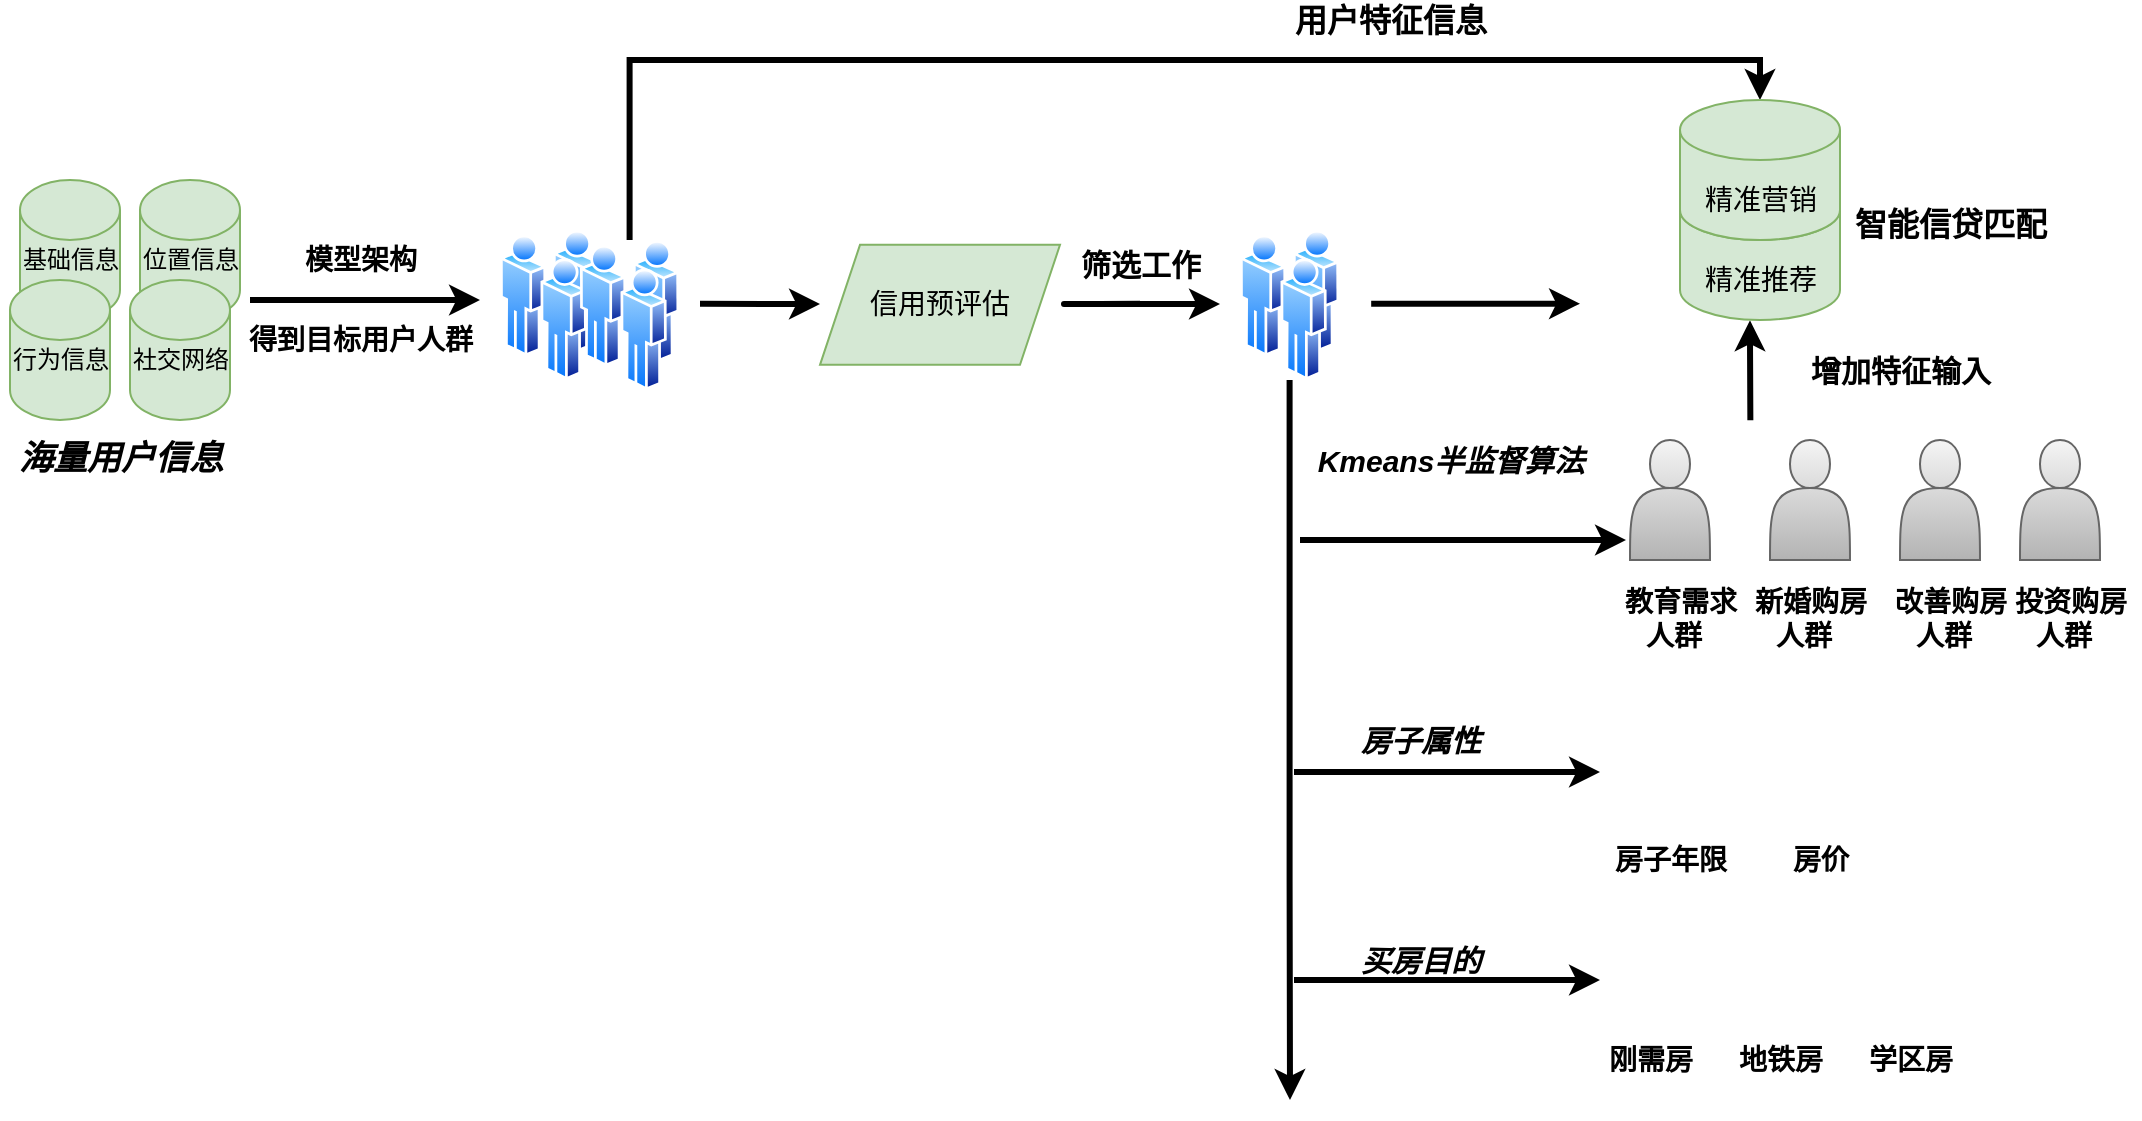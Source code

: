 <mxfile version="14.6.5" type="github">
  <diagram id="mcCv0GpQHg0dAtVWoG17" name="Page-3">
    <mxGraphModel dx="936" dy="457" grid="1" gridSize="10" guides="1" tooltips="1" connect="1" arrows="1" fold="1" page="1" pageScale="1" pageWidth="827" pageHeight="1169" math="0" shadow="0">
      <root>
        <mxCell id="mdPBTtwXBfCL-VPs6jp8-0" />
        <mxCell id="mdPBTtwXBfCL-VPs6jp8-1" parent="mdPBTtwXBfCL-VPs6jp8-0" />
        <mxCell id="gPFRPEWvYXiCv_8Pw6VX-2" value="" style="shape=cylinder3;whiteSpace=wrap;html=1;boundedLbl=1;backgroundOutline=1;size=15;fillColor=#d5e8d4;strokeColor=#82b366;" parent="mdPBTtwXBfCL-VPs6jp8-1" vertex="1">
          <mxGeometry x="60" y="240" width="50" height="70" as="geometry" />
        </mxCell>
        <mxCell id="gPFRPEWvYXiCv_8Pw6VX-4" value="" style="shape=cylinder3;whiteSpace=wrap;html=1;boundedLbl=1;backgroundOutline=1;size=15;fillColor=#d5e8d4;strokeColor=#82b366;" parent="mdPBTtwXBfCL-VPs6jp8-1" vertex="1">
          <mxGeometry x="120" y="240" width="50" height="70" as="geometry" />
        </mxCell>
        <mxCell id="gPFRPEWvYXiCv_8Pw6VX-5" value="" style="shape=cylinder3;whiteSpace=wrap;html=1;boundedLbl=1;backgroundOutline=1;size=15;fillColor=#d5e8d4;strokeColor=#82b366;" parent="mdPBTtwXBfCL-VPs6jp8-1" vertex="1">
          <mxGeometry x="55" y="290" width="50" height="70" as="geometry" />
        </mxCell>
        <mxCell id="gPFRPEWvYXiCv_8Pw6VX-6" value="基础信息" style="text;html=1;resizable=0;autosize=1;align=center;verticalAlign=middle;points=[];fillColor=none;strokeColor=none;rounded=0;" parent="mdPBTtwXBfCL-VPs6jp8-1" vertex="1">
          <mxGeometry x="55" y="270" width="60" height="20" as="geometry" />
        </mxCell>
        <mxCell id="gPFRPEWvYXiCv_8Pw6VX-7" value="" style="shape=cylinder3;whiteSpace=wrap;html=1;boundedLbl=1;backgroundOutline=1;size=15;fillColor=#d5e8d4;strokeColor=#82b366;" parent="mdPBTtwXBfCL-VPs6jp8-1" vertex="1">
          <mxGeometry x="115" y="290" width="50" height="70" as="geometry" />
        </mxCell>
        <mxCell id="gPFRPEWvYXiCv_8Pw6VX-8" value="位置信息" style="text;html=1;resizable=0;autosize=1;align=center;verticalAlign=middle;points=[];fillColor=none;strokeColor=none;rounded=0;" parent="mdPBTtwXBfCL-VPs6jp8-1" vertex="1">
          <mxGeometry x="115" y="270" width="60" height="20" as="geometry" />
        </mxCell>
        <mxCell id="gPFRPEWvYXiCv_8Pw6VX-9" value="行为信息" style="text;html=1;resizable=0;autosize=1;align=center;verticalAlign=middle;points=[];fillColor=none;strokeColor=none;rounded=0;" parent="mdPBTtwXBfCL-VPs6jp8-1" vertex="1">
          <mxGeometry x="50" y="320" width="60" height="20" as="geometry" />
        </mxCell>
        <mxCell id="gPFRPEWvYXiCv_8Pw6VX-10" value="&amp;nbsp; &amp;nbsp;社交网络" style="text;html=1;resizable=0;autosize=1;align=center;verticalAlign=middle;points=[];fillColor=none;strokeColor=none;rounded=0;" parent="mdPBTtwXBfCL-VPs6jp8-1" vertex="1">
          <mxGeometry x="100" y="320" width="70" height="20" as="geometry" />
        </mxCell>
        <mxCell id="gPFRPEWvYXiCv_8Pw6VX-11" value="&lt;font style=&quot;font-size: 17px&quot;&gt;&lt;i&gt;&lt;b&gt;海量用户信息&lt;/b&gt;&lt;/i&gt;&lt;/font&gt;" style="text;html=1;resizable=0;autosize=1;align=center;verticalAlign=middle;points=[];fillColor=none;strokeColor=none;rounded=0;" parent="mdPBTtwXBfCL-VPs6jp8-1" vertex="1">
          <mxGeometry x="50" y="370" width="120" height="20" as="geometry" />
        </mxCell>
        <mxCell id="gPFRPEWvYXiCv_8Pw6VX-12" value="" style="endArrow=classic;html=1;strokeWidth=3;" parent="mdPBTtwXBfCL-VPs6jp8-1" edge="1">
          <mxGeometry width="50" height="50" relative="1" as="geometry">
            <mxPoint x="175" y="300" as="sourcePoint" />
            <mxPoint x="290" y="300" as="targetPoint" />
          </mxGeometry>
        </mxCell>
        <mxCell id="gPFRPEWvYXiCv_8Pw6VX-13" value="&lt;font style=&quot;font-size: 14px&quot;&gt;&lt;b&gt;模型架构&lt;/b&gt;&lt;/font&gt;" style="text;html=1;resizable=0;autosize=1;align=center;verticalAlign=middle;points=[];fillColor=none;strokeColor=none;rounded=0;" parent="mdPBTtwXBfCL-VPs6jp8-1" vertex="1">
          <mxGeometry x="195" y="270" width="70" height="20" as="geometry" />
        </mxCell>
        <mxCell id="gPFRPEWvYXiCv_8Pw6VX-14" value="" style="aspect=fixed;perimeter=ellipsePerimeter;html=1;align=center;shadow=0;dashed=0;spacingTop=3;image;image=img/lib/active_directory/users.svg;" parent="mdPBTtwXBfCL-VPs6jp8-1" vertex="1">
          <mxGeometry x="300" y="264.85" width="49.6" height="75.15" as="geometry" />
        </mxCell>
        <mxCell id="EAP3Yav3JkxBHrxyM0VN-26" style="edgeStyle=orthogonalEdgeStyle;rounded=0;orthogonalLoop=1;jettySize=auto;html=1;entryX=0.5;entryY=0;entryDx=0;entryDy=0;entryPerimeter=0;strokeWidth=3;" parent="mdPBTtwXBfCL-VPs6jp8-1" source="gPFRPEWvYXiCv_8Pw6VX-15" target="EAP3Yav3JkxBHrxyM0VN-21" edge="1">
          <mxGeometry relative="1" as="geometry">
            <Array as="points">
              <mxPoint x="365" y="180" />
              <mxPoint x="930" y="180" />
            </Array>
          </mxGeometry>
        </mxCell>
        <mxCell id="gPFRPEWvYXiCv_8Pw6VX-15" value="" style="aspect=fixed;perimeter=ellipsePerimeter;html=1;align=center;shadow=0;dashed=0;spacingTop=3;image;image=img/lib/active_directory/users.svg;" parent="mdPBTtwXBfCL-VPs6jp8-1" vertex="1">
          <mxGeometry x="340" y="270" width="49.6" height="75.15" as="geometry" />
        </mxCell>
        <mxCell id="gPFRPEWvYXiCv_8Pw6VX-16" value="&lt;font style=&quot;font-size: 14px&quot;&gt;&lt;b&gt;得到目标用户人群&lt;/b&gt;&lt;/font&gt;" style="text;html=1;resizable=0;autosize=1;align=center;verticalAlign=middle;points=[];fillColor=none;strokeColor=none;rounded=0;" parent="mdPBTtwXBfCL-VPs6jp8-1" vertex="1">
          <mxGeometry x="165" y="310" width="130" height="20" as="geometry" />
        </mxCell>
        <mxCell id="gPFRPEWvYXiCv_8Pw6VX-17" value="" style="endArrow=classic;html=1;strokeWidth=3;" parent="mdPBTtwXBfCL-VPs6jp8-1" edge="1">
          <mxGeometry width="50" height="50" relative="1" as="geometry">
            <mxPoint x="400" y="301.93" as="sourcePoint" />
            <mxPoint x="460" y="302" as="targetPoint" />
          </mxGeometry>
        </mxCell>
        <mxCell id="gPFRPEWvYXiCv_8Pw6VX-18" value="&lt;font style=&quot;font-size: 14px&quot;&gt;信用预评估&lt;/font&gt;" style="shape=parallelogram;perimeter=parallelogramPerimeter;whiteSpace=wrap;html=1;fixedSize=1;fillColor=#d5e8d4;strokeColor=#82b366;" parent="mdPBTtwXBfCL-VPs6jp8-1" vertex="1">
          <mxGeometry x="460" y="272.43" width="120" height="60" as="geometry" />
        </mxCell>
        <mxCell id="gPFRPEWvYXiCv_8Pw6VX-20" value="" style="endArrow=classic;html=1;strokeWidth=3;" parent="mdPBTtwXBfCL-VPs6jp8-1" edge="1">
          <mxGeometry width="50" height="50" relative="1" as="geometry">
            <mxPoint x="620" y="301.93" as="sourcePoint" />
            <mxPoint x="660" y="302" as="targetPoint" />
            <Array as="points">
              <mxPoint x="590" y="302" />
              <mxPoint x="580" y="302" />
            </Array>
          </mxGeometry>
        </mxCell>
        <mxCell id="gPFRPEWvYXiCv_8Pw6VX-32" style="edgeStyle=orthogonalEdgeStyle;rounded=0;orthogonalLoop=1;jettySize=auto;html=1;strokeWidth=3;" parent="mdPBTtwXBfCL-VPs6jp8-1" source="gPFRPEWvYXiCv_8Pw6VX-22" edge="1">
          <mxGeometry relative="1" as="geometry">
            <mxPoint x="695" y="700" as="targetPoint" />
            <Array as="points">
              <mxPoint x="695" y="590" />
              <mxPoint x="695" y="590" />
            </Array>
          </mxGeometry>
        </mxCell>
        <mxCell id="gPFRPEWvYXiCv_8Pw6VX-22" value="" style="aspect=fixed;perimeter=ellipsePerimeter;html=1;align=center;shadow=0;dashed=0;spacingTop=3;image;image=img/lib/active_directory/users.svg;" parent="mdPBTtwXBfCL-VPs6jp8-1" vertex="1">
          <mxGeometry x="670" y="264.85" width="49.6" height="75.15" as="geometry" />
        </mxCell>
        <mxCell id="gPFRPEWvYXiCv_8Pw6VX-23" value="&lt;b&gt;&lt;font style=&quot;font-size: 15px&quot;&gt;筛选工作&lt;/font&gt;&lt;/b&gt;" style="text;html=1;resizable=0;autosize=1;align=center;verticalAlign=middle;points=[];fillColor=none;strokeColor=none;rounded=0;" parent="mdPBTtwXBfCL-VPs6jp8-1" vertex="1">
          <mxGeometry x="580" y="272.43" width="80" height="20" as="geometry" />
        </mxCell>
        <mxCell id="gPFRPEWvYXiCv_8Pw6VX-30" value="&lt;font style=&quot;font-size: 16px&quot;&gt;&lt;b&gt;用户特征信息&lt;/b&gt;&lt;/font&gt;" style="text;html=1;resizable=0;autosize=1;align=center;verticalAlign=middle;points=[];fillColor=none;strokeColor=none;rounded=0;" parent="mdPBTtwXBfCL-VPs6jp8-1" vertex="1">
          <mxGeometry x="690" y="150" width="110" height="20" as="geometry" />
        </mxCell>
        <mxCell id="gPFRPEWvYXiCv_8Pw6VX-33" value="&lt;font style=&quot;font-size: 15px&quot;&gt;&lt;b&gt;&lt;i&gt;Kmeans半监督算法&lt;/i&gt;&lt;/b&gt;&lt;/font&gt;" style="text;html=1;resizable=0;autosize=1;align=center;verticalAlign=middle;points=[];fillColor=none;strokeColor=none;rounded=0;" parent="mdPBTtwXBfCL-VPs6jp8-1" vertex="1">
          <mxGeometry x="700" y="370" width="150" height="20" as="geometry" />
        </mxCell>
        <mxCell id="gPFRPEWvYXiCv_8Pw6VX-36" value="" style="shape=actor;whiteSpace=wrap;html=1;gradientColor=#b3b3b3;fillColor=#f5f5f5;strokeColor=#666666;" parent="mdPBTtwXBfCL-VPs6jp8-1" vertex="1">
          <mxGeometry x="935" y="370" width="40" height="60" as="geometry" />
        </mxCell>
        <mxCell id="gPFRPEWvYXiCv_8Pw6VX-37" value="" style="shape=actor;whiteSpace=wrap;html=1;gradientColor=#b3b3b3;fillColor=#f5f5f5;strokeColor=#666666;" parent="mdPBTtwXBfCL-VPs6jp8-1" vertex="1">
          <mxGeometry x="1000" y="370" width="40" height="60" as="geometry" />
        </mxCell>
        <mxCell id="gPFRPEWvYXiCv_8Pw6VX-38" value="" style="shape=actor;whiteSpace=wrap;html=1;gradientColor=#b3b3b3;fillColor=#f5f5f5;strokeColor=#666666;" parent="mdPBTtwXBfCL-VPs6jp8-1" vertex="1">
          <mxGeometry x="865" y="370" width="40" height="60" as="geometry" />
        </mxCell>
        <mxCell id="gPFRPEWvYXiCv_8Pw6VX-39" value="" style="shape=actor;whiteSpace=wrap;html=1;gradientColor=#b3b3b3;fillColor=#f5f5f5;strokeColor=#666666;" parent="mdPBTtwXBfCL-VPs6jp8-1" vertex="1">
          <mxGeometry x="1060" y="370" width="40" height="60" as="geometry" />
        </mxCell>
        <mxCell id="gPFRPEWvYXiCv_8Pw6VX-42" value="&lt;p class=&quot;MsoNormal&quot; style=&quot;margin: 0pt 0pt 0.0pt ; text-align: justify ; font-family: &amp;#34;calibri&amp;#34; ; font-size: 10.5pt&quot;&gt;&lt;b&gt;&lt;span style=&quot;font-size: 10.5pt&quot;&gt;&lt;font face=&quot;宋体&quot;&gt;新婚购房&lt;/font&gt;&lt;/span&gt;&lt;/b&gt;&lt;/p&gt;&lt;p class=&quot;MsoNormal&quot; style=&quot;margin: 0pt 0pt 0.0pt ; text-align: justify ; font-family: &amp;#34;calibri&amp;#34; ; font-size: 10.5pt&quot;&gt;&lt;b&gt;&lt;span style=&quot;font-size: 10.5pt&quot;&gt;&lt;font face=&quot;宋体&quot;&gt;&amp;nbsp; &amp;nbsp;人群&lt;/font&gt;&lt;/span&gt;&lt;/b&gt;&lt;/p&gt;" style="text;html=1;resizable=0;autosize=1;align=center;verticalAlign=middle;points=[];fillColor=none;strokeColor=none;rounded=0;" parent="mdPBTtwXBfCL-VPs6jp8-1" vertex="1">
          <mxGeometry x="920" y="445" width="70" height="30" as="geometry" />
        </mxCell>
        <mxCell id="gPFRPEWvYXiCv_8Pw6VX-43" value="&lt;p class=&quot;MsoNormal&quot; style=&quot;margin: 0pt 0pt 0.0pt ; text-align: justify ; font-family: &amp;#34;calibri&amp;#34; ; font-size: 10.5pt&quot;&gt;&lt;b&gt;&lt;span style=&quot;font-size: 10.5pt&quot;&gt;&lt;font face=&quot;宋体&quot;&gt;改善购房&lt;/font&gt;&lt;/span&gt;&lt;/b&gt;&lt;/p&gt;&lt;p class=&quot;MsoNormal&quot; style=&quot;margin: 0pt 0pt 0.0pt ; text-align: justify ; font-family: &amp;#34;calibri&amp;#34; ; font-size: 10.5pt&quot;&gt;&lt;b&gt;&lt;span style=&quot;font-size: 10.5pt&quot;&gt;&lt;font face=&quot;宋体&quot;&gt;&amp;nbsp; &amp;nbsp;人群&lt;/font&gt;&lt;/span&gt;&lt;/b&gt;&lt;/p&gt;" style="text;html=1;resizable=0;autosize=1;align=center;verticalAlign=middle;points=[];fillColor=none;strokeColor=none;rounded=0;" parent="mdPBTtwXBfCL-VPs6jp8-1" vertex="1">
          <mxGeometry x="990" y="445.0" width="70" height="30" as="geometry" />
        </mxCell>
        <mxCell id="gPFRPEWvYXiCv_8Pw6VX-44" value="&lt;p class=&quot;MsoNormal&quot; style=&quot;margin: 0pt 0pt 0.0pt ; text-align: justify ; font-size: 10.5pt&quot;&gt;&lt;font face=&quot;宋体&quot;&gt;&lt;b&gt;教育需求&lt;/b&gt;&lt;/font&gt;&lt;/p&gt;&lt;p class=&quot;MsoNormal&quot; style=&quot;margin: 0pt 0pt 0.0pt ; text-align: justify ; font-family: &amp;#34;calibri&amp;#34; ; font-size: 10.5pt&quot;&gt;&lt;b&gt;&lt;span style=&quot;font-size: 10.5pt&quot;&gt;&lt;font face=&quot;宋体&quot;&gt;&amp;nbsp; &amp;nbsp;人群&lt;/font&gt;&lt;/span&gt;&lt;/b&gt;&lt;/p&gt;" style="text;html=1;resizable=0;autosize=1;align=center;verticalAlign=middle;points=[];fillColor=none;strokeColor=none;rounded=0;" parent="mdPBTtwXBfCL-VPs6jp8-1" vertex="1">
          <mxGeometry x="855" y="445.0" width="70" height="30" as="geometry" />
        </mxCell>
        <mxCell id="gPFRPEWvYXiCv_8Pw6VX-45" value="&lt;p class=&quot;MsoNormal&quot; style=&quot;margin: 0pt 0pt 0.0pt ; text-align: justify ; font-size: 10.5pt&quot;&gt;&lt;font face=&quot;宋体&quot;&gt;&lt;b&gt;投资购房&lt;/b&gt;&lt;/font&gt;&lt;/p&gt;&lt;p class=&quot;MsoNormal&quot; style=&quot;margin: 0pt 0pt 0.0pt ; text-align: justify ; font-family: &amp;#34;calibri&amp;#34; ; font-size: 10.5pt&quot;&gt;&lt;b&gt;&lt;span style=&quot;font-size: 10.5pt&quot;&gt;&lt;font face=&quot;宋体&quot;&gt;&amp;nbsp; &amp;nbsp;人群&lt;/font&gt;&lt;/span&gt;&lt;/b&gt;&lt;/p&gt;" style="text;html=1;resizable=0;autosize=1;align=center;verticalAlign=middle;points=[];fillColor=none;strokeColor=none;rounded=0;" parent="mdPBTtwXBfCL-VPs6jp8-1" vertex="1">
          <mxGeometry x="1050" y="445.0" width="70" height="30" as="geometry" />
        </mxCell>
        <mxCell id="gPFRPEWvYXiCv_8Pw6VX-52" value="&lt;p class=&quot;MsoNormal&quot; style=&quot;margin: 0pt 0pt 0.0pt ; text-align: justify ; font-family: &amp;#34;times new roman&amp;#34;&quot;&gt;&lt;b&gt;&lt;font face=&quot;宋体&quot; style=&quot;font-size: 16px&quot;&gt;智能信贷匹配&lt;/font&gt;&lt;/b&gt;&lt;/p&gt;" style="text;html=1;resizable=0;autosize=1;align=center;verticalAlign=middle;points=[];fillColor=none;strokeColor=none;rounded=0;" parent="mdPBTtwXBfCL-VPs6jp8-1" vertex="1">
          <mxGeometry x="970" y="252.43" width="110" height="20" as="geometry" />
        </mxCell>
        <mxCell id="EAP3Yav3JkxBHrxyM0VN-0" value="" style="endArrow=classic;html=1;strokeWidth=3;" parent="mdPBTtwXBfCL-VPs6jp8-1" edge="1">
          <mxGeometry width="50" height="50" relative="1" as="geometry">
            <mxPoint x="700" y="420" as="sourcePoint" />
            <mxPoint x="863" y="420" as="targetPoint" />
          </mxGeometry>
        </mxCell>
        <mxCell id="EAP3Yav3JkxBHrxyM0VN-1" value="" style="endArrow=classic;html=1;strokeWidth=3;" parent="mdPBTtwXBfCL-VPs6jp8-1" edge="1">
          <mxGeometry width="50" height="50" relative="1" as="geometry">
            <mxPoint x="697" y="536" as="sourcePoint" />
            <mxPoint x="850" y="536" as="targetPoint" />
          </mxGeometry>
        </mxCell>
        <mxCell id="EAP3Yav3JkxBHrxyM0VN-2" value="" style="shape=image;html=1;verticalAlign=top;verticalLabelPosition=bottom;labelBackgroundColor=#ffffff;imageAspect=0;aspect=fixed;image=https://cdn3.iconfinder.com/data/icons/sympletts-free-sampler/128/home-128.png" parent="mdPBTtwXBfCL-VPs6jp8-1" vertex="1">
          <mxGeometry x="850" y="500" width="70" height="70" as="geometry" />
        </mxCell>
        <mxCell id="EAP3Yav3JkxBHrxyM0VN-3" value="" style="shape=image;html=1;verticalAlign=top;verticalLabelPosition=bottom;labelBackgroundColor=#ffffff;imageAspect=0;aspect=fixed;image=https://cdn3.iconfinder.com/data/icons/sympletts-free-sampler/128/home-128.png" parent="mdPBTtwXBfCL-VPs6jp8-1" vertex="1">
          <mxGeometry x="925" y="500" width="70" height="70" as="geometry" />
        </mxCell>
        <mxCell id="EAP3Yav3JkxBHrxyM0VN-4" value="&lt;font style=&quot;font-size: 14px&quot;&gt;&lt;b&gt;房子年限&lt;/b&gt;&lt;/font&gt;" style="text;html=1;resizable=0;autosize=1;align=center;verticalAlign=middle;points=[];fillColor=none;strokeColor=none;rounded=0;" parent="mdPBTtwXBfCL-VPs6jp8-1" vertex="1">
          <mxGeometry x="850" y="570" width="70" height="20" as="geometry" />
        </mxCell>
        <mxCell id="EAP3Yav3JkxBHrxyM0VN-5" value="&lt;font style=&quot;font-size: 14px&quot;&gt;&lt;b&gt;房价&lt;/b&gt;&lt;/font&gt;" style="text;html=1;resizable=0;autosize=1;align=center;verticalAlign=middle;points=[];fillColor=none;strokeColor=none;rounded=0;" parent="mdPBTtwXBfCL-VPs6jp8-1" vertex="1">
          <mxGeometry x="940" y="570" width="40" height="20" as="geometry" />
        </mxCell>
        <mxCell id="EAP3Yav3JkxBHrxyM0VN-6" value="" style="endArrow=classic;html=1;strokeWidth=3;" parent="mdPBTtwXBfCL-VPs6jp8-1" edge="1">
          <mxGeometry width="50" height="50" relative="1" as="geometry">
            <mxPoint x="697" y="640" as="sourcePoint" />
            <mxPoint x="850" y="640" as="targetPoint" />
          </mxGeometry>
        </mxCell>
        <mxCell id="EAP3Yav3JkxBHrxyM0VN-7" value="&lt;font size=&quot;1&quot;&gt;&lt;b&gt;&lt;i style=&quot;font-size: 15px&quot;&gt;房子属性&lt;/i&gt;&lt;/b&gt;&lt;/font&gt;" style="text;html=1;resizable=0;autosize=1;align=center;verticalAlign=middle;points=[];fillColor=none;strokeColor=none;rounded=0;" parent="mdPBTtwXBfCL-VPs6jp8-1" vertex="1">
          <mxGeometry x="720" y="510" width="80" height="20" as="geometry" />
        </mxCell>
        <mxCell id="EAP3Yav3JkxBHrxyM0VN-8" value="&lt;font style=&quot;font-size: 15px&quot;&gt;&lt;b&gt;&lt;i&gt;买房目的&lt;/i&gt;&lt;/b&gt;&lt;/font&gt;" style="text;html=1;resizable=0;autosize=1;align=center;verticalAlign=middle;points=[];fillColor=none;strokeColor=none;rounded=0;" parent="mdPBTtwXBfCL-VPs6jp8-1" vertex="1">
          <mxGeometry x="720" y="620" width="80" height="20" as="geometry" />
        </mxCell>
        <mxCell id="EAP3Yav3JkxBHrxyM0VN-10" value="" style="shape=image;html=1;verticalAlign=top;verticalLabelPosition=bottom;labelBackgroundColor=#ffffff;imageAspect=0;aspect=fixed;image=https://cdn3.iconfinder.com/data/icons/sympletts-free-sampler/128/home-128.png" parent="mdPBTtwXBfCL-VPs6jp8-1" vertex="1">
          <mxGeometry x="840" y="600" width="70" height="70" as="geometry" />
        </mxCell>
        <mxCell id="EAP3Yav3JkxBHrxyM0VN-11" value="" style="shape=image;html=1;verticalAlign=top;verticalLabelPosition=bottom;labelBackgroundColor=#ffffff;imageAspect=0;aspect=fixed;image=https://cdn3.iconfinder.com/data/icons/sympletts-free-sampler/128/home-128.png" parent="mdPBTtwXBfCL-VPs6jp8-1" vertex="1">
          <mxGeometry x="905" y="600" width="70" height="70" as="geometry" />
        </mxCell>
        <mxCell id="EAP3Yav3JkxBHrxyM0VN-12" value="" style="shape=image;html=1;verticalAlign=top;verticalLabelPosition=bottom;labelBackgroundColor=#ffffff;imageAspect=0;aspect=fixed;image=https://cdn3.iconfinder.com/data/icons/sympletts-free-sampler/128/home-128.png" parent="mdPBTtwXBfCL-VPs6jp8-1" vertex="1">
          <mxGeometry x="970" y="600" width="70" height="70" as="geometry" />
        </mxCell>
        <mxCell id="EAP3Yav3JkxBHrxyM0VN-13" value="&lt;font style=&quot;font-size: 14px&quot;&gt;&lt;b&gt;刚需房&lt;/b&gt;&lt;/font&gt;" style="text;html=1;resizable=0;autosize=1;align=center;verticalAlign=middle;points=[];fillColor=none;strokeColor=none;rounded=0;" parent="mdPBTtwXBfCL-VPs6jp8-1" vertex="1">
          <mxGeometry x="845" y="670" width="60" height="20" as="geometry" />
        </mxCell>
        <mxCell id="EAP3Yav3JkxBHrxyM0VN-14" value="&lt;font style=&quot;font-size: 14px&quot;&gt;&lt;b&gt;地铁房&lt;/b&gt;&lt;/font&gt;" style="text;html=1;resizable=0;autosize=1;align=center;verticalAlign=middle;points=[];fillColor=none;strokeColor=none;rounded=0;" parent="mdPBTtwXBfCL-VPs6jp8-1" vertex="1">
          <mxGeometry x="910" y="670" width="60" height="20" as="geometry" />
        </mxCell>
        <mxCell id="EAP3Yav3JkxBHrxyM0VN-15" value="&lt;font style=&quot;font-size: 14px&quot;&gt;&lt;b&gt;学区房&lt;/b&gt;&lt;/font&gt;" style="text;html=1;resizable=0;autosize=1;align=center;verticalAlign=middle;points=[];fillColor=none;strokeColor=none;rounded=0;" parent="mdPBTtwXBfCL-VPs6jp8-1" vertex="1">
          <mxGeometry x="975" y="670" width="60" height="20" as="geometry" />
        </mxCell>
        <mxCell id="EAP3Yav3JkxBHrxyM0VN-17" value="" style="endArrow=classic;html=1;strokeWidth=3;" parent="mdPBTtwXBfCL-VPs6jp8-1" edge="1">
          <mxGeometry width="50" height="50" relative="1" as="geometry">
            <mxPoint x="735.59" y="301.84" as="sourcePoint" />
            <mxPoint x="840.0" y="301.84" as="targetPoint" />
          </mxGeometry>
        </mxCell>
        <mxCell id="EAP3Yav3JkxBHrxyM0VN-18" value="" style="endArrow=classic;html=1;strokeWidth=3;" parent="mdPBTtwXBfCL-VPs6jp8-1" edge="1">
          <mxGeometry width="50" height="50" relative="1" as="geometry">
            <mxPoint x="925.18" y="360.15" as="sourcePoint" />
            <mxPoint x="925" y="310.15" as="targetPoint" />
            <Array as="points">
              <mxPoint x="925" y="320" />
            </Array>
          </mxGeometry>
        </mxCell>
        <mxCell id="EAP3Yav3JkxBHrxyM0VN-19" value="&lt;font size=&quot;1&quot;&gt;&lt;b style=&quot;font-size: 15px&quot;&gt;增加特征输入&lt;/b&gt;&lt;/font&gt;" style="text;html=1;resizable=0;autosize=1;align=center;verticalAlign=middle;points=[];fillColor=none;strokeColor=none;rounded=0;" parent="mdPBTtwXBfCL-VPs6jp8-1" vertex="1">
          <mxGeometry x="945" y="325.15" width="110" height="20" as="geometry" />
        </mxCell>
        <mxCell id="EAP3Yav3JkxBHrxyM0VN-20" value="" style="shape=cylinder3;whiteSpace=wrap;html=1;boundedLbl=1;backgroundOutline=1;size=15;fillColor=#d5e8d4;strokeColor=#82b366;" parent="mdPBTtwXBfCL-VPs6jp8-1" vertex="1">
          <mxGeometry x="890" y="240" width="80" height="70" as="geometry" />
        </mxCell>
        <mxCell id="EAP3Yav3JkxBHrxyM0VN-21" value="" style="shape=cylinder3;whiteSpace=wrap;html=1;boundedLbl=1;backgroundOutline=1;size=15;fillColor=#d5e8d4;strokeColor=#82b366;" parent="mdPBTtwXBfCL-VPs6jp8-1" vertex="1">
          <mxGeometry x="890" y="200" width="80" height="70" as="geometry" />
        </mxCell>
        <mxCell id="EAP3Yav3JkxBHrxyM0VN-22" value="&lt;font style=&quot;font-size: 14px&quot;&gt;精准推荐&lt;/font&gt;" style="text;html=1;resizable=0;autosize=1;align=center;verticalAlign=middle;points=[];fillColor=none;strokeColor=none;rounded=0;" parent="mdPBTtwXBfCL-VPs6jp8-1" vertex="1">
          <mxGeometry x="895" y="280" width="70" height="20" as="geometry" />
        </mxCell>
        <mxCell id="EAP3Yav3JkxBHrxyM0VN-23" value="&lt;font style=&quot;font-size: 14px&quot;&gt;精准营销&lt;/font&gt;" style="text;html=1;resizable=0;autosize=1;align=center;verticalAlign=middle;points=[];fillColor=none;strokeColor=none;rounded=0;" parent="mdPBTtwXBfCL-VPs6jp8-1" vertex="1">
          <mxGeometry x="895" y="240" width="70" height="20" as="geometry" />
        </mxCell>
      </root>
    </mxGraphModel>
  </diagram>
</mxfile>
